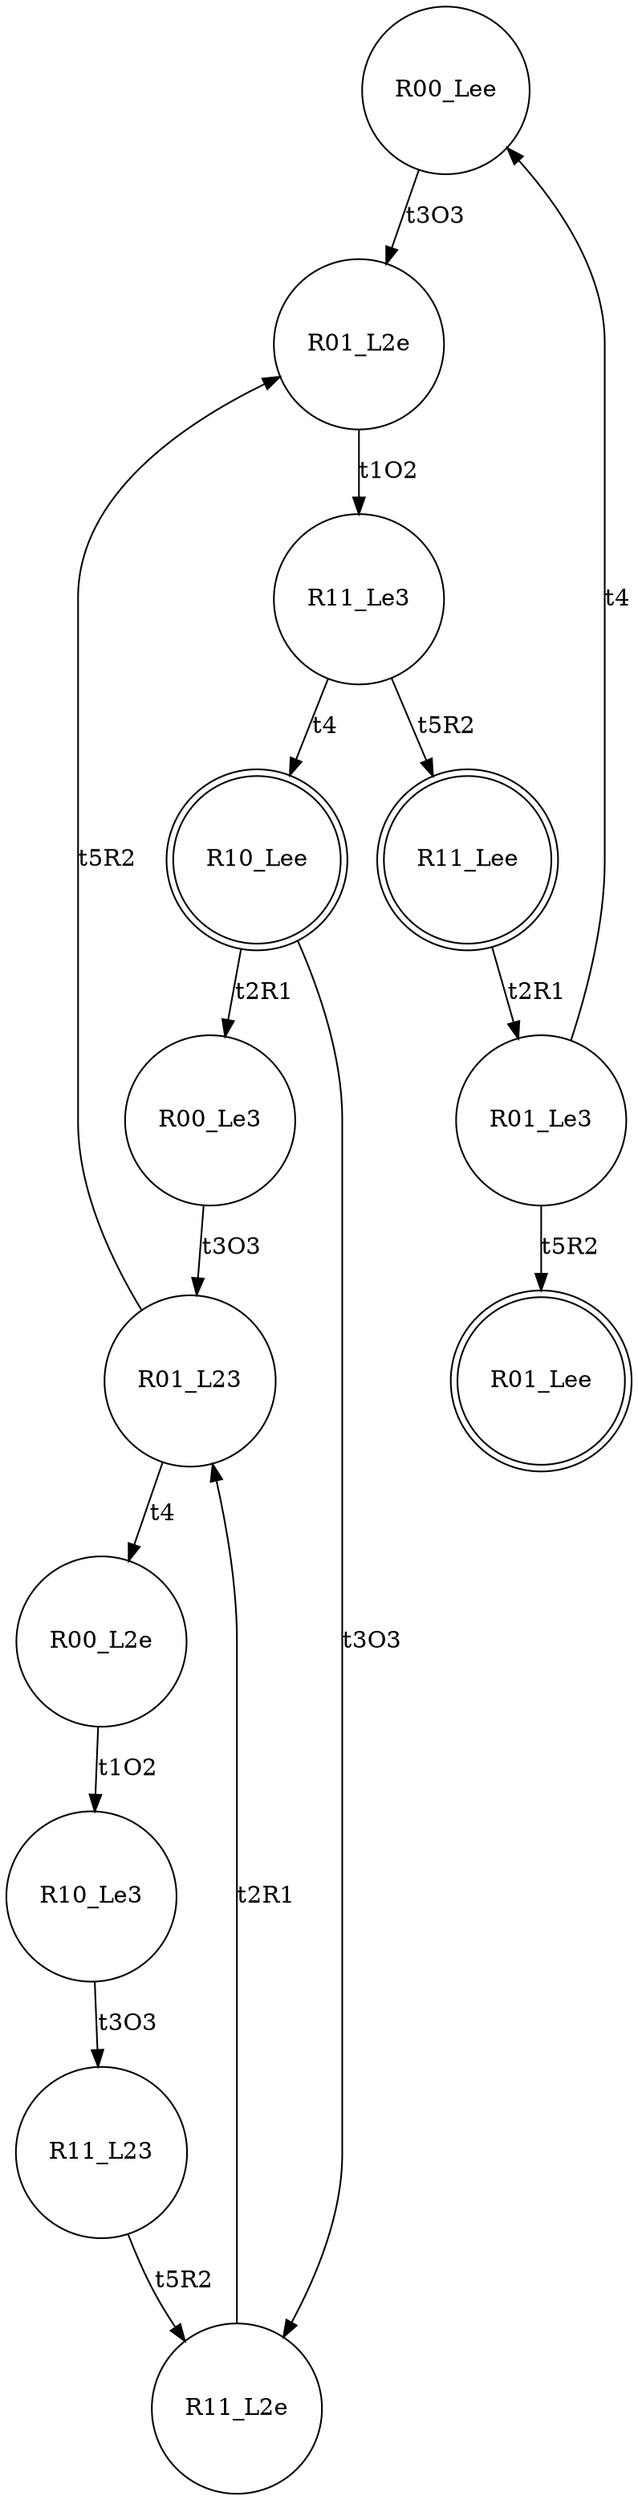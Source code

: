 digraph "SCinput/e" {
node [shape=circle]; R00_Lee ;
node [shape=circle]; R01_L2e ;
node [shape=circle]; R11_Le3 ;
node [shape=doublecircle]; R10_Lee ;
node [shape=circle]; R00_Le3 ;
node [shape=circle]; R01_L23 ;
node [shape=circle]; R00_L2e ;
node [shape=circle]; R10_Le3 ;
node [shape=circle]; R11_L23 ;
node [shape=circle]; R11_L2e ;
node [shape=doublecircle]; R11_Lee ;
node [shape=circle]; R01_Le3 ;
node [shape=doublecircle]; R01_Lee ;
R00_Lee -> R01_L2e [label=t3O3]
R01_L2e -> R11_Le3 [label=t1O2]
R11_Le3 -> R11_Lee [label=t5R2]
R11_Le3 -> R10_Lee [label=t4]
R10_Lee -> R11_L2e [label=t3O3]
R10_Lee -> R00_Le3 [label=t2R1]
R00_Le3 -> R01_L23 [label=t3O3]
R01_L23 -> R01_L2e [label=t5R2]
R01_L23 -> R00_L2e [label=t4]
R00_L2e -> R10_Le3 [label=t1O2]
R10_Le3 -> R11_L23 [label=t3O3]
R11_L23 -> R11_L2e [label=t5R2]
R11_L2e -> R01_L23 [label=t2R1]
R11_Lee -> R01_Le3 [label=t2R1]
R01_Le3 -> R01_Lee [label=t5R2]
R01_Le3 -> R00_Lee [label=t4]
}